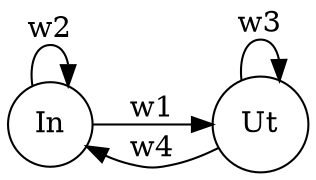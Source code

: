 digraph net {
   rankdir=LR;
   node [shape=circle];
   
   in [label = "In"];
   in -> out [label = "w1"]
   in -> in [label = "w2"]
   out [label = "Ut"];
   out -> out [label = "w3"]
   out -> in [label = "w4"]
}